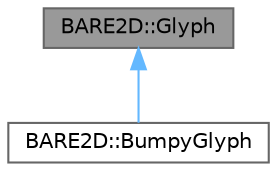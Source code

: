 digraph "BARE2D::Glyph"
{
 // INTERACTIVE_SVG=YES
 // LATEX_PDF_SIZE
  bgcolor="transparent";
  edge [fontname=Helvetica,fontsize=10,labelfontname=Helvetica,labelfontsize=10];
  node [fontname=Helvetica,fontsize=10,shape=box,height=0.2,width=0.4];
  Node1 [label="BARE2D::Glyph",height=0.2,width=0.4,color="gray40", fillcolor="grey60", style="filled", fontcolor="black",tooltip="The glyph represents a renderbatch's primitive data, which is created from each draw call in the basi..."];
  Node1 -> Node2 [dir="back",color="steelblue1",style="solid"];
  Node2 [label="BARE2D::BumpyGlyph",height=0.2,width=0.4,color="gray40", fillcolor="white", style="filled",URL="$class_b_a_r_e2_d_1_1_bumpy_glyph.html",tooltip="This is a glyph, but with bumpmap (for lighting etc.)"];
}
